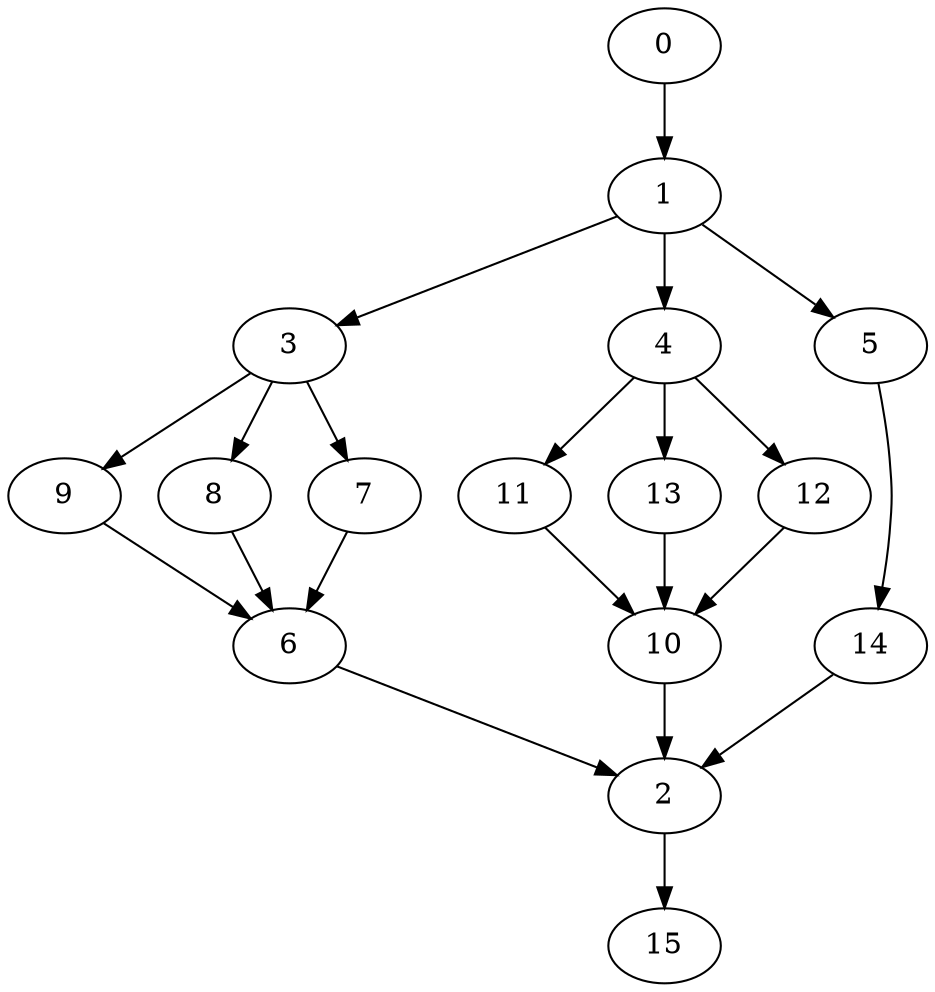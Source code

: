 digraph "SeriesParallel-MaxBf-5_Nodes_16_CCR_1.00_WeightType_Random#3" {
	graph ["Duplicate states"=0,
		GraphType=S_P,
		"Max states in OPEN"=0,
		Modes="120000ms; topo-ordered tasks, ; Pruning: task equivalence, fixed order ready list, ; F-value: ; Optimisation: best schedule length (\
SL) optimisation on equal, ",
		NumberOfTasks=16,
		"Pruned using list schedule length"=133235,
		"States removed from OPEN"=0,
		TargetSystem="Homogeneous-4",
		"Time to schedule (ms)"=909,
		"Total idle time"=94,
		"Total schedule length"=81,
		"Total sequential time"=130,
		"Total states created"=265281
	];
	0	["Finish time"=7,
		Processor=0,
		"Start time"=0,
		Weight=7];
	1	["Finish time"=18,
		Processor=0,
		"Start time"=7,
		Weight=11];
	0 -> 1	[Weight=6];
	3	["Finish time"=30,
		Processor=0,
		"Start time"=18,
		Weight=12];
	1 -> 3	[Weight=8];
	4	["Finish time"=33,
		Processor=1,
		"Start time"=27,
		Weight=6];
	1 -> 4	[Weight=9];
	5	["Finish time"=25,
		Processor=3,
		"Start time"=20,
		Weight=5];
	1 -> 5	[Weight=2];
	9	["Finish time"=41,
		Processor=0,
		"Start time"=30,
		Weight=11];
	3 -> 9	[Weight=7];
	8	["Finish time"=42,
		Processor=2,
		"Start time"=32,
		Weight=10];
	3 -> 8	[Weight=2];
	7	["Finish time"=36,
		Processor=3,
		"Start time"=34,
		Weight=2];
	3 -> 7	[Weight=4];
	11	["Finish time"=43,
		Processor=1,
		"Start time"=33,
		Weight=10];
	4 -> 11	[Weight=10];
	13	["Finish time"=53,
		Processor=1,
		"Start time"=43,
		Weight=10];
	4 -> 13	[Weight=9];
	12	["Finish time"=47,
		Processor=3,
		"Start time"=43,
		Weight=4];
	4 -> 12	[Weight=10];
	10	["Finish time"=60,
		Processor=1,
		"Start time"=53,
		Weight=7];
	11 -> 10	[Weight=9];
	6	["Finish time"=54,
		Processor=0,
		"Start time"=44,
		Weight=10];
	9 -> 6	[Weight=7];
	13 -> 10	[Weight=7];
	8 -> 6	[Weight=2];
	12 -> 10	[Weight=5];
	7 -> 6	[Weight=5];
	14	["Finish time"=29,
		Processor=3,
		"Start time"=25,
		Weight=4];
	5 -> 14	[Weight=6];
	2	["Finish time"=72,
		Processor=1,
		"Start time"=60,
		Weight=12];
	6 -> 2	[Weight=6];
	10 -> 2	[Weight=9];
	14 -> 2	[Weight=3];
	15	["Finish time"=81,
		Processor=1,
		"Start time"=72,
		Weight=9];
	2 -> 15	[Weight=6];
}
